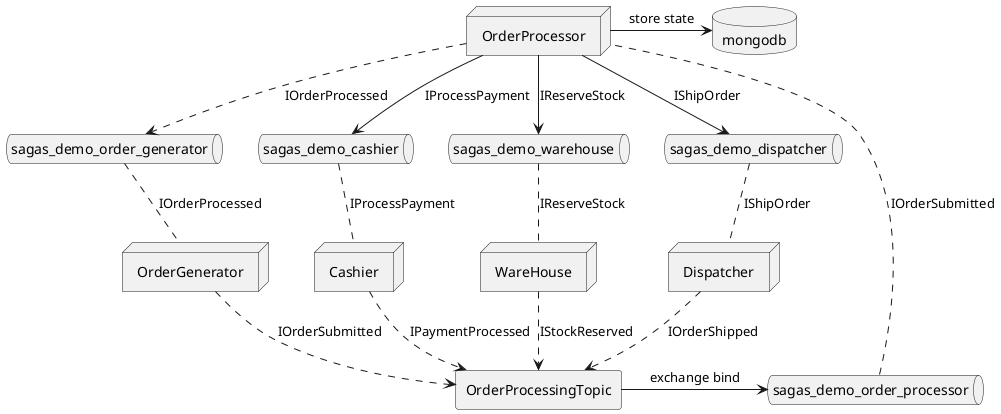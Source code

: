 @startuml eventdiagram

node OrderGenerator
queue sagas_demo_order_generator
rectangle OrderProcessingTopic
sagas_demo_order_generator .. OrderGenerator : IOrderProcessed
OrderGenerator ..> OrderProcessingTopic: IOrderSubmitted

node OrderProcessor
queue sagas_demo_order_processor
database mongodb
OrderProcessor -right-> mongodb: store state
OrderProcessingTopic -> sagas_demo_order_processor: exchange bind
sagas_demo_order_processor .. OrderProcessor: IOrderSubmitted

node Cashier
queue sagas_demo_cashier
sagas_demo_cashier .. Cashier: IProcessPayment

node WareHouse
queue sagas_demo_warehouse
sagas_demo_warehouse .. WareHouse: IReserveStock

node Dispatcher
queue sagas_demo_dispatcher
sagas_demo_dispatcher .. Dispatcher: IShipOrder

Cashier ..> OrderProcessingTopic: IPaymentProcessed
WareHouse ..> OrderProcessingTopic: IStockReserved
Dispatcher ..> OrderProcessingTopic: IOrderShipped
OrderProcessor --> sagas_demo_warehouse: IReserveStock
OrderProcessor --> sagas_demo_cashier: IProcessPayment
OrderProcessor --> sagas_demo_dispatcher: IShipOrder
OrderProcessor ..> sagas_demo_order_generator: IOrderProcessed
@enduml